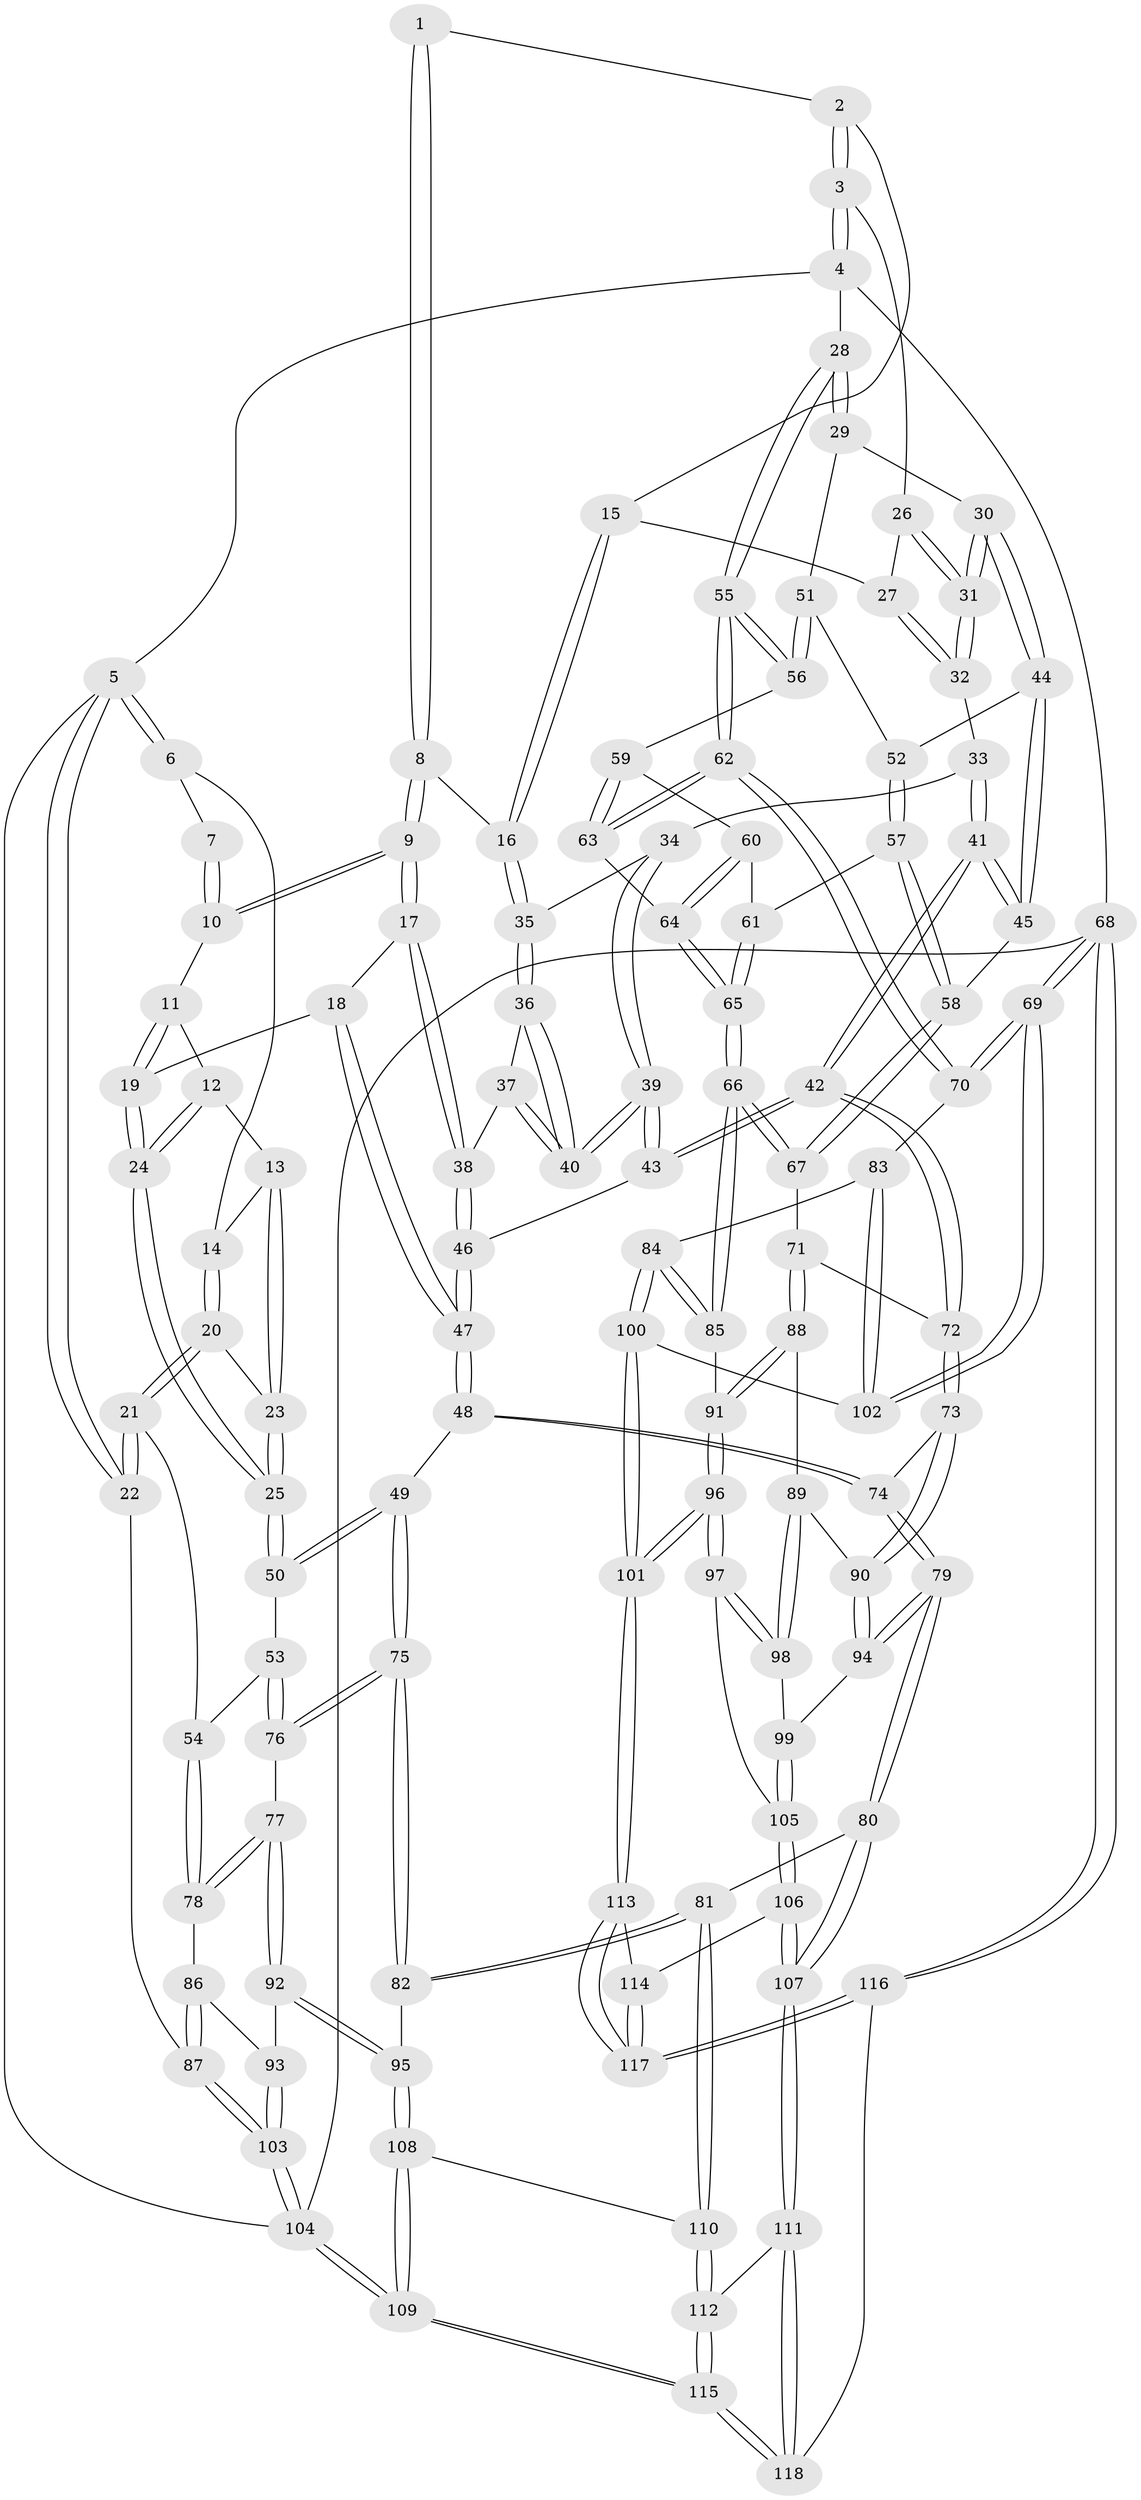 // coarse degree distribution, {5: 0.32857142857142857, 6: 0.18571428571428572, 4: 0.34285714285714286, 2: 0.014285714285714285, 3: 0.12857142857142856}
// Generated by graph-tools (version 1.1) at 2025/21/03/04/25 18:21:21]
// undirected, 118 vertices, 292 edges
graph export_dot {
graph [start="1"]
  node [color=gray90,style=filled];
  1 [pos="+0.5130037657064067+0"];
  2 [pos="+0.7858681966446031+0"];
  3 [pos="+1+0"];
  4 [pos="+1+0"];
  5 [pos="+0+0"];
  6 [pos="+0.18024981813143404+0"];
  7 [pos="+0.37450338043047504+0"];
  8 [pos="+0.5195007699017202+0.10357791075209118"];
  9 [pos="+0.4913838806328096+0.11735924433175987"];
  10 [pos="+0.39229680964630836+0.000493947470509766"];
  11 [pos="+0.36265164918271986+0.03240406169243942"];
  12 [pos="+0.23564871017912303+0.025524641283563482"];
  13 [pos="+0.23288378170251728+0.02149151444311579"];
  14 [pos="+0.18514216073305267+0"];
  15 [pos="+0.6489633837183159+0.06444839790694096"];
  16 [pos="+0.521557630064178+0.10392326862477679"];
  17 [pos="+0.4690511316564928+0.1391639100762153"];
  18 [pos="+0.39533699159136054+0.1556338369059975"];
  19 [pos="+0.36041352913663316+0.1570264195251717"];
  20 [pos="+0.01873850097736859+0.16551925956158098"];
  21 [pos="+0+0.23962648109811818"];
  22 [pos="+0+0.2391942001593497"];
  23 [pos="+0.09291981346514191+0.16798322035260477"];
  24 [pos="+0.2981951311189913+0.174301679635722"];
  25 [pos="+0.2633996468522162+0.2264861837084591"];
  26 [pos="+0.8925965033254748+0"];
  27 [pos="+0.7158323846578937+0.13542960330453668"];
  28 [pos="+1+0"];
  29 [pos="+0.9994067966823782+0.10228553941412938"];
  30 [pos="+0.7947100794732453+0.19605368074891502"];
  31 [pos="+0.772606456429556+0.18029490664310666"];
  32 [pos="+0.7262892871845585+0.16277278855063224"];
  33 [pos="+0.70191711355557+0.18332455298117212"];
  34 [pos="+0.6653886549586897+0.19331010850912364"];
  35 [pos="+0.5970992712815762+0.1894032355521369"];
  36 [pos="+0.5956336814871541+0.20118452958619024"];
  37 [pos="+0.5626550581364841+0.23935444541770984"];
  38 [pos="+0.500013233595297+0.2716715571641678"];
  39 [pos="+0.6222153394477947+0.3016503666104846"];
  40 [pos="+0.6204306031670015+0.29692295213281567"];
  41 [pos="+0.6776969645876088+0.367397007726599"];
  42 [pos="+0.669505144565224+0.3726434966542924"];
  43 [pos="+0.6272370841371874+0.3442625301774757"];
  44 [pos="+0.79562067748239+0.20166554522359414"];
  45 [pos="+0.7489687555547616+0.3441956696371382"];
  46 [pos="+0.49818856700500375+0.32727943610805216"];
  47 [pos="+0.43422525479386304+0.37379070636081807"];
  48 [pos="+0.421186221765364+0.38669296705026257"];
  49 [pos="+0.3838473500420426+0.38274015566310743"];
  50 [pos="+0.26442561985430857+0.27832181291155356"];
  51 [pos="+0.9143900029789978+0.27220424179204916"];
  52 [pos="+0.8796129854884095+0.28517777920877374"];
  53 [pos="+0.15933938353768004+0.37056803404373445"];
  54 [pos="+0.013738944708805097+0.344780513834969"];
  55 [pos="+1+0.2551885717212929"];
  56 [pos="+0.9655641740381324+0.32180666444357703"];
  57 [pos="+0.8591446537806571+0.33140487612603464"];
  58 [pos="+0.7780273991051163+0.35229325068840633"];
  59 [pos="+0.9596805916771635+0.3334651148055358"];
  60 [pos="+0.9340175913472251+0.36239825036918955"];
  61 [pos="+0.8963271728746368+0.3729410899026323"];
  62 [pos="+1+0.4930036160243158"];
  63 [pos="+1+0.4392508938968653"];
  64 [pos="+0.9926735653099256+0.43704762943288"];
  65 [pos="+0.8841842125134135+0.46320453153251906"];
  66 [pos="+0.871600702615212+0.47641325292445524"];
  67 [pos="+0.85075048123391+0.46486805914027823"];
  68 [pos="+1+1"];
  69 [pos="+1+0.7642900779554906"];
  70 [pos="+1+0.5332511951731491"];
  71 [pos="+0.7121670283357135+0.4714461449449284"];
  72 [pos="+0.6648826235222838+0.4327622470677719"];
  73 [pos="+0.6201597440554795+0.47910715289236"];
  74 [pos="+0.46151519154124626+0.46547117988302217"];
  75 [pos="+0.25777875987881266+0.5222753415391553"];
  76 [pos="+0.17780363225478413+0.42911391623548606"];
  77 [pos="+0.08779890993286253+0.5210362161386826"];
  78 [pos="+0.058369225387229266+0.5018464143776291"];
  79 [pos="+0.4369124206478608+0.6387395949967378"];
  80 [pos="+0.43462706242424787+0.6411657853227827"];
  81 [pos="+0.37882466353780314+0.6447808625790219"];
  82 [pos="+0.25791793702321764+0.5330068264205632"];
  83 [pos="+0.9095302347476429+0.5648231726647668"];
  84 [pos="+0.8975477024652188+0.5635689709204483"];
  85 [pos="+0.8753353167358234+0.5458887760277426"];
  86 [pos="+0.047406426137824344+0.5075998188622466"];
  87 [pos="+0+0.4840626511263561"];
  88 [pos="+0.7509250860623888+0.5582140213917205"];
  89 [pos="+0.7041701667485368+0.5942452647836168"];
  90 [pos="+0.6099952194438562+0.5689178421758464"];
  91 [pos="+0.8044970842672319+0.576539566122768"];
  92 [pos="+0.12592787994386948+0.6138098237101598"];
  93 [pos="+0+0.5977492360699926"];
  94 [pos="+0.5789706916653384+0.6103381585649323"];
  95 [pos="+0.13281079258506526+0.6193902529596492"];
  96 [pos="+0.7795839781644512+0.7147726787967116"];
  97 [pos="+0.7333506322334851+0.7002104338131118"];
  98 [pos="+0.7057408731462582+0.625690804571477"];
  99 [pos="+0.6142513638547693+0.6556908652121366"];
  100 [pos="+0.8882688236734204+0.800369977021718"];
  101 [pos="+0.865683240443837+0.811140520008047"];
  102 [pos="+1+0.7768179060154224"];
  103 [pos="+0+0.6407803611441353"];
  104 [pos="+0+1"];
  105 [pos="+0.645239831338264+0.7178257889905482"];
  106 [pos="+0.5772017603221861+0.8366288171838712"];
  107 [pos="+0.5257205791778701+0.8429440671936935"];
  108 [pos="+0.13419552466638335+0.6487621816115868"];
  109 [pos="+0+1"];
  110 [pos="+0.28755781260292523+0.7418144131028339"];
  111 [pos="+0.51662611702649+0.8535542522138277"];
  112 [pos="+0.25891048103301756+0.8949200802487367"];
  113 [pos="+0.8631022560583141+0.8156402167152531"];
  114 [pos="+0.609040325376131+0.8512295220122783"];
  115 [pos="+0+1"];
  116 [pos="+0.8194758459101339+1"];
  117 [pos="+0.818743143969345+1"];
  118 [pos="+0.5001559267226765+1"];
  1 -- 2;
  1 -- 8;
  1 -- 8;
  2 -- 3;
  2 -- 3;
  2 -- 15;
  3 -- 4;
  3 -- 4;
  3 -- 26;
  4 -- 5;
  4 -- 28;
  4 -- 68;
  5 -- 6;
  5 -- 6;
  5 -- 22;
  5 -- 22;
  5 -- 104;
  6 -- 7;
  6 -- 14;
  7 -- 10;
  7 -- 10;
  8 -- 9;
  8 -- 9;
  8 -- 16;
  9 -- 10;
  9 -- 10;
  9 -- 17;
  9 -- 17;
  10 -- 11;
  11 -- 12;
  11 -- 19;
  11 -- 19;
  12 -- 13;
  12 -- 24;
  12 -- 24;
  13 -- 14;
  13 -- 23;
  13 -- 23;
  14 -- 20;
  14 -- 20;
  15 -- 16;
  15 -- 16;
  15 -- 27;
  16 -- 35;
  16 -- 35;
  17 -- 18;
  17 -- 38;
  17 -- 38;
  18 -- 19;
  18 -- 47;
  18 -- 47;
  19 -- 24;
  19 -- 24;
  20 -- 21;
  20 -- 21;
  20 -- 23;
  21 -- 22;
  21 -- 22;
  21 -- 54;
  22 -- 87;
  23 -- 25;
  23 -- 25;
  24 -- 25;
  24 -- 25;
  25 -- 50;
  25 -- 50;
  26 -- 27;
  26 -- 31;
  26 -- 31;
  27 -- 32;
  27 -- 32;
  28 -- 29;
  28 -- 29;
  28 -- 55;
  28 -- 55;
  29 -- 30;
  29 -- 51;
  30 -- 31;
  30 -- 31;
  30 -- 44;
  30 -- 44;
  31 -- 32;
  31 -- 32;
  32 -- 33;
  33 -- 34;
  33 -- 41;
  33 -- 41;
  34 -- 35;
  34 -- 39;
  34 -- 39;
  35 -- 36;
  35 -- 36;
  36 -- 37;
  36 -- 40;
  36 -- 40;
  37 -- 38;
  37 -- 40;
  37 -- 40;
  38 -- 46;
  38 -- 46;
  39 -- 40;
  39 -- 40;
  39 -- 43;
  39 -- 43;
  41 -- 42;
  41 -- 42;
  41 -- 45;
  41 -- 45;
  42 -- 43;
  42 -- 43;
  42 -- 72;
  42 -- 72;
  43 -- 46;
  44 -- 45;
  44 -- 45;
  44 -- 52;
  45 -- 58;
  46 -- 47;
  46 -- 47;
  47 -- 48;
  47 -- 48;
  48 -- 49;
  48 -- 74;
  48 -- 74;
  49 -- 50;
  49 -- 50;
  49 -- 75;
  49 -- 75;
  50 -- 53;
  51 -- 52;
  51 -- 56;
  51 -- 56;
  52 -- 57;
  52 -- 57;
  53 -- 54;
  53 -- 76;
  53 -- 76;
  54 -- 78;
  54 -- 78;
  55 -- 56;
  55 -- 56;
  55 -- 62;
  55 -- 62;
  56 -- 59;
  57 -- 58;
  57 -- 58;
  57 -- 61;
  58 -- 67;
  58 -- 67;
  59 -- 60;
  59 -- 63;
  59 -- 63;
  60 -- 61;
  60 -- 64;
  60 -- 64;
  61 -- 65;
  61 -- 65;
  62 -- 63;
  62 -- 63;
  62 -- 70;
  62 -- 70;
  63 -- 64;
  64 -- 65;
  64 -- 65;
  65 -- 66;
  65 -- 66;
  66 -- 67;
  66 -- 67;
  66 -- 85;
  66 -- 85;
  67 -- 71;
  68 -- 69;
  68 -- 69;
  68 -- 116;
  68 -- 116;
  68 -- 104;
  69 -- 70;
  69 -- 70;
  69 -- 102;
  69 -- 102;
  70 -- 83;
  71 -- 72;
  71 -- 88;
  71 -- 88;
  72 -- 73;
  72 -- 73;
  73 -- 74;
  73 -- 90;
  73 -- 90;
  74 -- 79;
  74 -- 79;
  75 -- 76;
  75 -- 76;
  75 -- 82;
  75 -- 82;
  76 -- 77;
  77 -- 78;
  77 -- 78;
  77 -- 92;
  77 -- 92;
  78 -- 86;
  79 -- 80;
  79 -- 80;
  79 -- 94;
  79 -- 94;
  80 -- 81;
  80 -- 107;
  80 -- 107;
  81 -- 82;
  81 -- 82;
  81 -- 110;
  81 -- 110;
  82 -- 95;
  83 -- 84;
  83 -- 102;
  83 -- 102;
  84 -- 85;
  84 -- 85;
  84 -- 100;
  84 -- 100;
  85 -- 91;
  86 -- 87;
  86 -- 87;
  86 -- 93;
  87 -- 103;
  87 -- 103;
  88 -- 89;
  88 -- 91;
  88 -- 91;
  89 -- 90;
  89 -- 98;
  89 -- 98;
  90 -- 94;
  90 -- 94;
  91 -- 96;
  91 -- 96;
  92 -- 93;
  92 -- 95;
  92 -- 95;
  93 -- 103;
  93 -- 103;
  94 -- 99;
  95 -- 108;
  95 -- 108;
  96 -- 97;
  96 -- 97;
  96 -- 101;
  96 -- 101;
  97 -- 98;
  97 -- 98;
  97 -- 105;
  98 -- 99;
  99 -- 105;
  99 -- 105;
  100 -- 101;
  100 -- 101;
  100 -- 102;
  101 -- 113;
  101 -- 113;
  103 -- 104;
  103 -- 104;
  104 -- 109;
  104 -- 109;
  105 -- 106;
  105 -- 106;
  106 -- 107;
  106 -- 107;
  106 -- 114;
  107 -- 111;
  107 -- 111;
  108 -- 109;
  108 -- 109;
  108 -- 110;
  109 -- 115;
  109 -- 115;
  110 -- 112;
  110 -- 112;
  111 -- 112;
  111 -- 118;
  111 -- 118;
  112 -- 115;
  112 -- 115;
  113 -- 114;
  113 -- 117;
  113 -- 117;
  114 -- 117;
  114 -- 117;
  115 -- 118;
  115 -- 118;
  116 -- 117;
  116 -- 117;
  116 -- 118;
}
